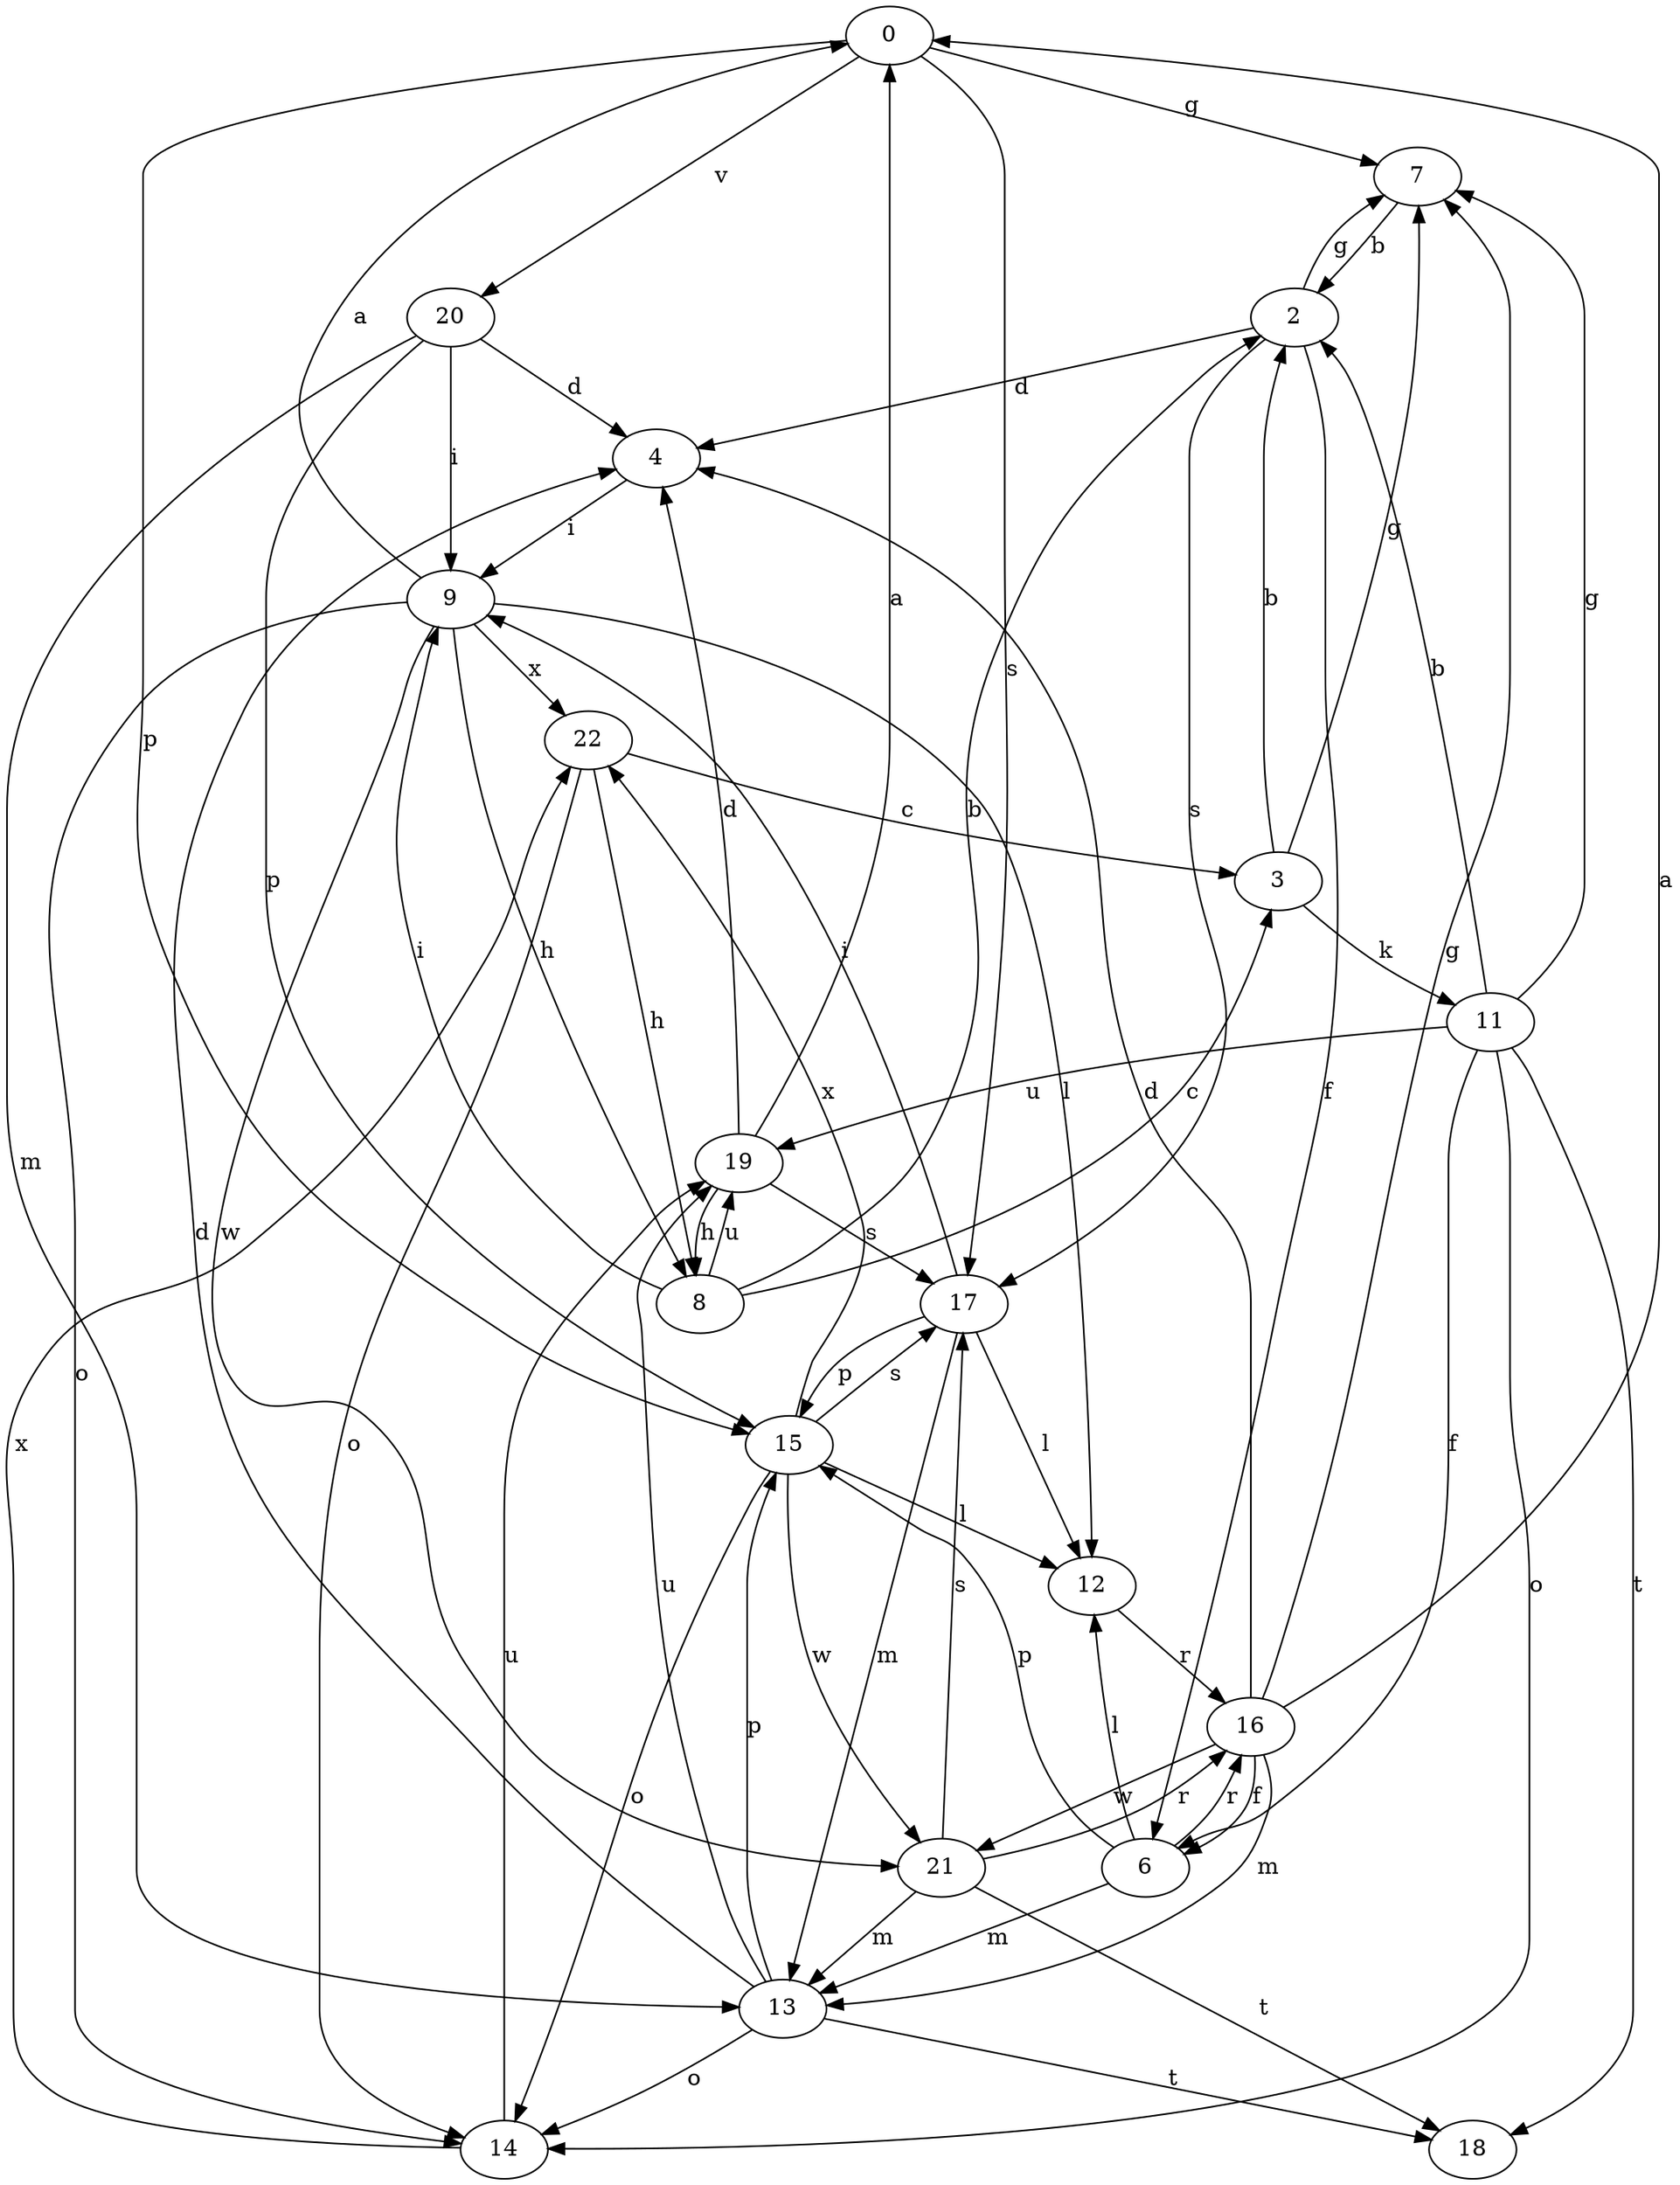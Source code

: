 strict digraph  {
0;
2;
3;
4;
6;
7;
8;
9;
11;
12;
13;
14;
15;
16;
17;
18;
19;
20;
21;
22;
0 -> 7  [label=g];
0 -> 15  [label=p];
0 -> 17  [label=s];
0 -> 20  [label=v];
2 -> 4  [label=d];
2 -> 6  [label=f];
2 -> 7  [label=g];
2 -> 17  [label=s];
3 -> 2  [label=b];
3 -> 7  [label=g];
3 -> 11  [label=k];
4 -> 9  [label=i];
6 -> 12  [label=l];
6 -> 13  [label=m];
6 -> 15  [label=p];
6 -> 16  [label=r];
7 -> 2  [label=b];
8 -> 2  [label=b];
8 -> 3  [label=c];
8 -> 9  [label=i];
8 -> 19  [label=u];
9 -> 0  [label=a];
9 -> 8  [label=h];
9 -> 12  [label=l];
9 -> 14  [label=o];
9 -> 21  [label=w];
9 -> 22  [label=x];
11 -> 2  [label=b];
11 -> 6  [label=f];
11 -> 7  [label=g];
11 -> 14  [label=o];
11 -> 18  [label=t];
11 -> 19  [label=u];
12 -> 16  [label=r];
13 -> 4  [label=d];
13 -> 14  [label=o];
13 -> 15  [label=p];
13 -> 18  [label=t];
13 -> 19  [label=u];
14 -> 19  [label=u];
14 -> 22  [label=x];
15 -> 12  [label=l];
15 -> 14  [label=o];
15 -> 17  [label=s];
15 -> 21  [label=w];
15 -> 22  [label=x];
16 -> 0  [label=a];
16 -> 4  [label=d];
16 -> 6  [label=f];
16 -> 7  [label=g];
16 -> 13  [label=m];
16 -> 21  [label=w];
17 -> 9  [label=i];
17 -> 12  [label=l];
17 -> 13  [label=m];
17 -> 15  [label=p];
19 -> 0  [label=a];
19 -> 4  [label=d];
19 -> 8  [label=h];
19 -> 17  [label=s];
20 -> 4  [label=d];
20 -> 9  [label=i];
20 -> 13  [label=m];
20 -> 15  [label=p];
21 -> 13  [label=m];
21 -> 16  [label=r];
21 -> 17  [label=s];
21 -> 18  [label=t];
22 -> 3  [label=c];
22 -> 8  [label=h];
22 -> 14  [label=o];
}
